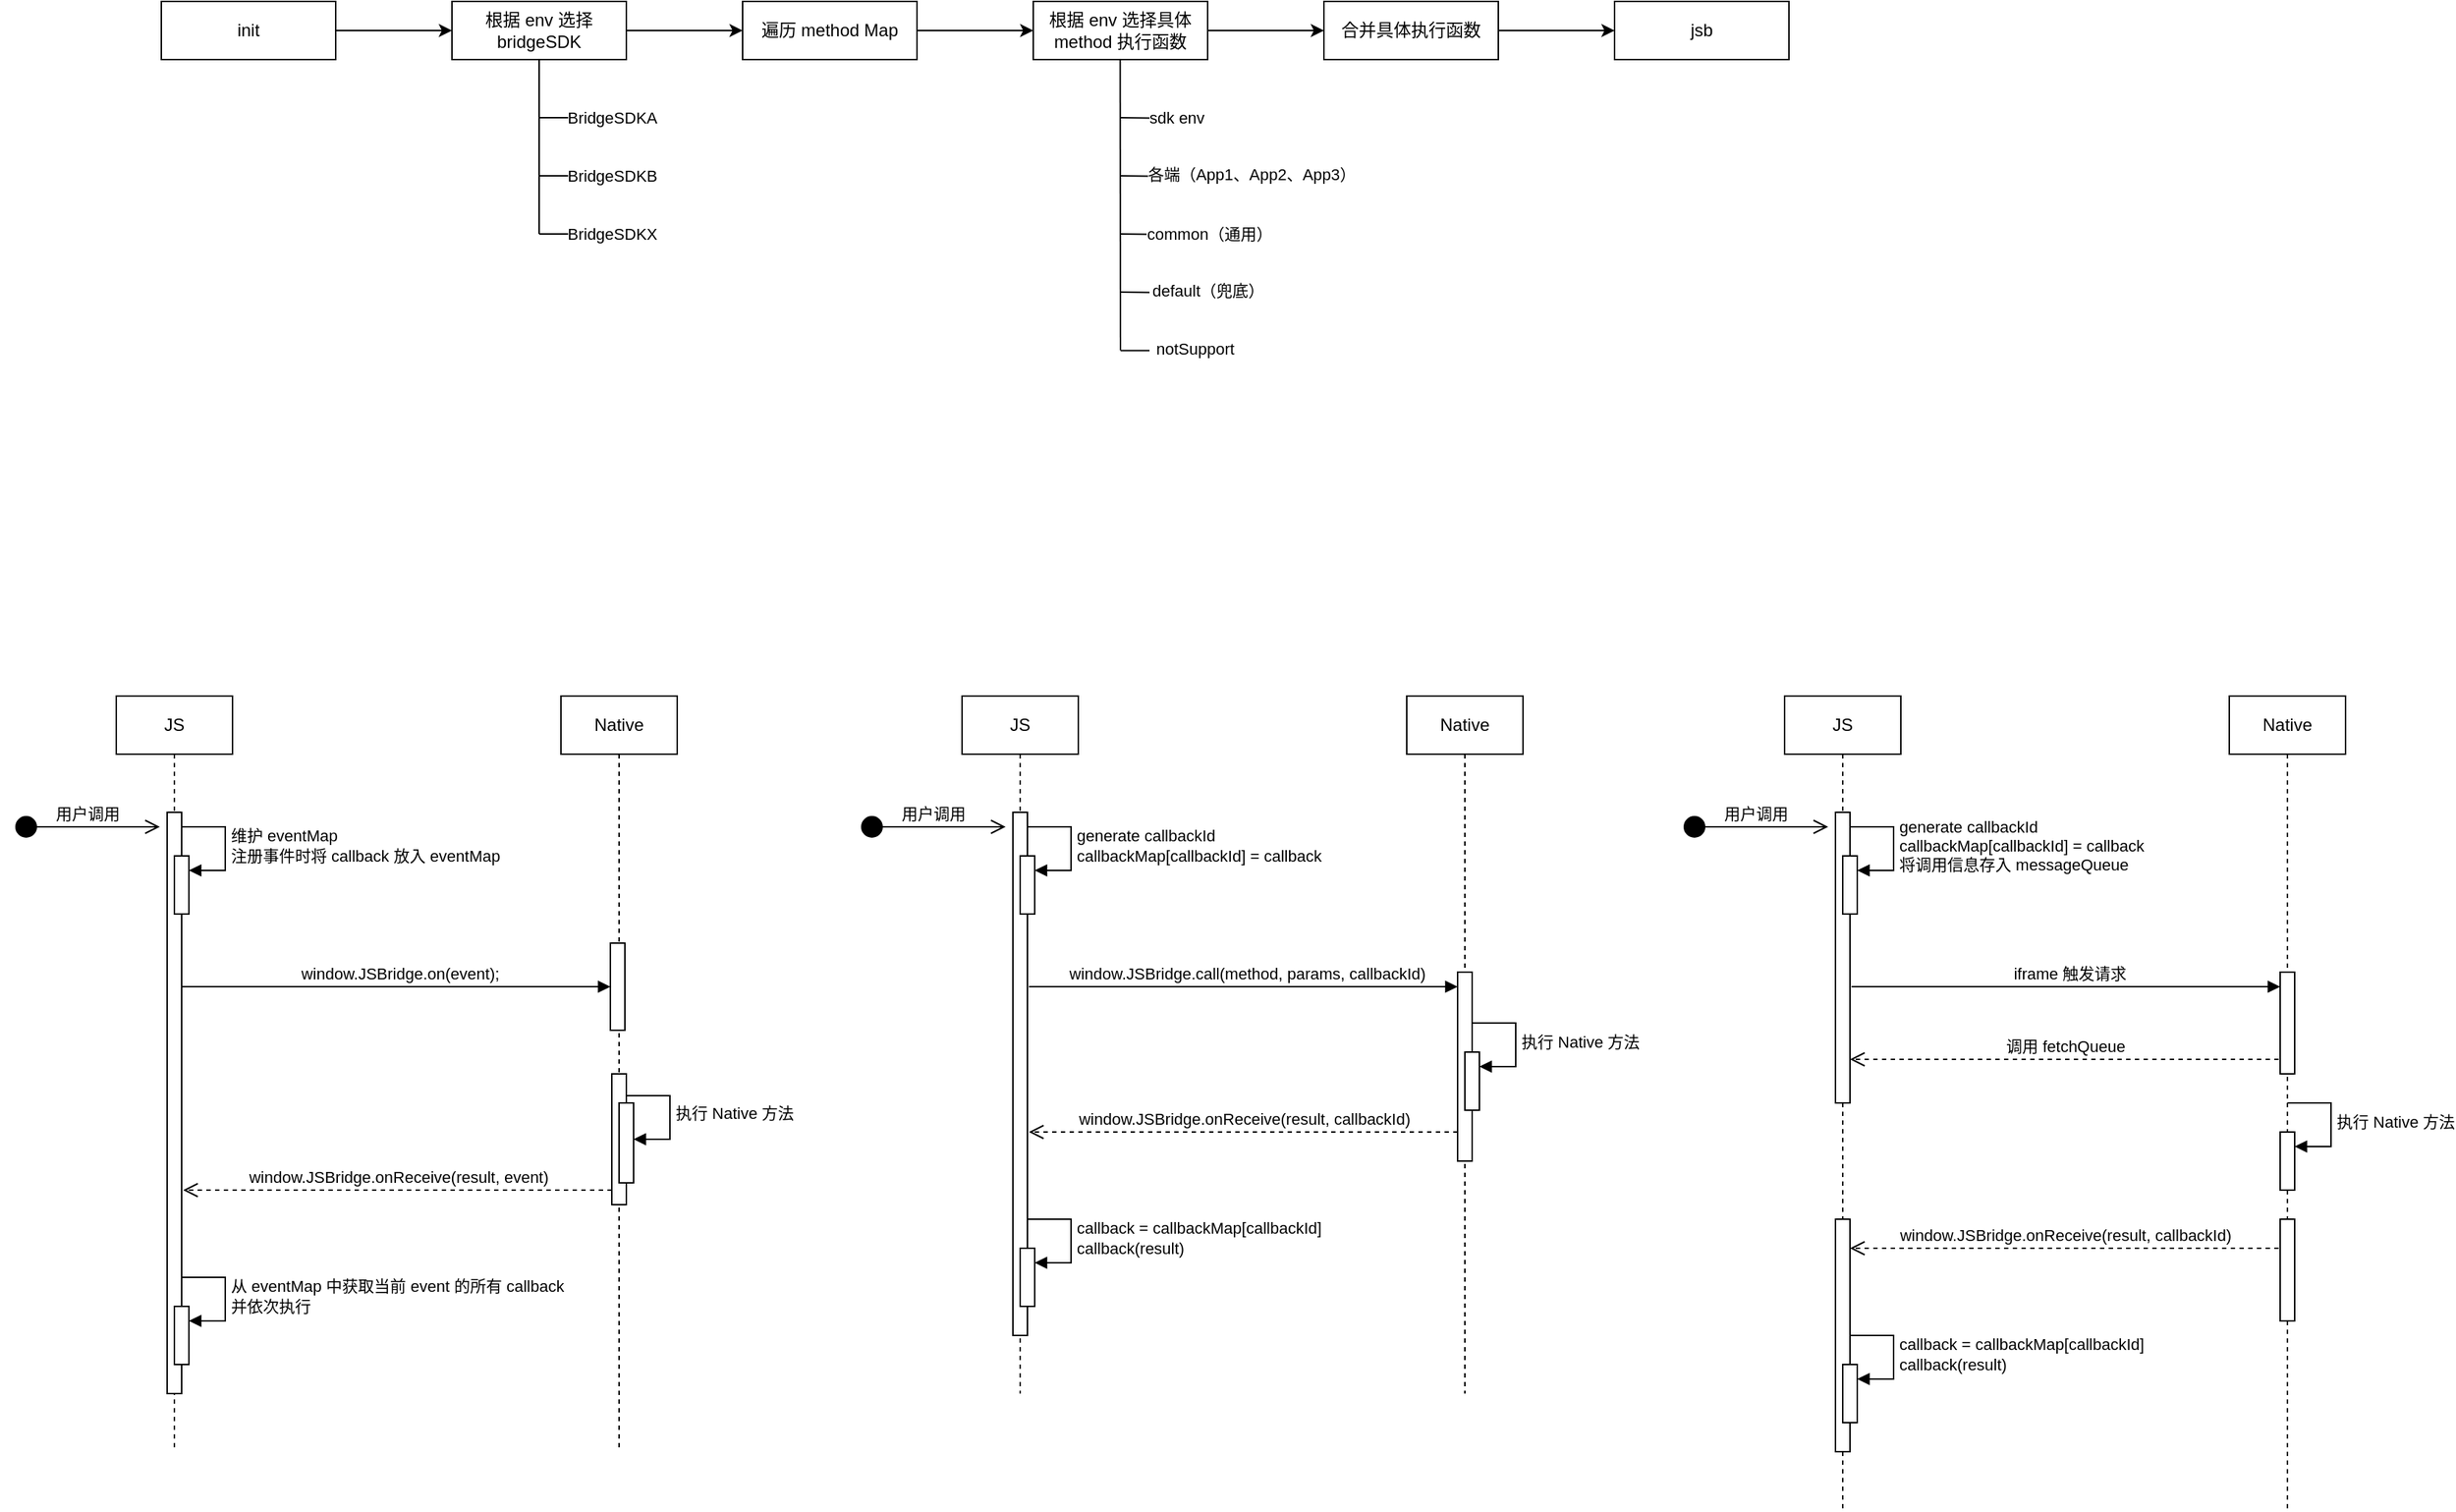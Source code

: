 <mxfile version="21.5.1" type="github">
  <diagram name="第 1 页" id="QlqkZr_Dz_qlq-YX1CnW">
    <mxGraphModel dx="1080" dy="643" grid="0" gridSize="10" guides="1" tooltips="1" connect="1" arrows="1" fold="1" page="1" pageScale="1" pageWidth="2339" pageHeight="3300" math="0" shadow="0">
      <root>
        <mxCell id="0" />
        <mxCell id="1" parent="0" />
        <mxCell id="gINnrKCMtKWkM-afQS_u-7" value="" style="edgeStyle=orthogonalEdgeStyle;rounded=0;orthogonalLoop=1;jettySize=auto;html=1;" parent="1" source="gINnrKCMtKWkM-afQS_u-1" target="gINnrKCMtKWkM-afQS_u-2" edge="1">
          <mxGeometry relative="1" as="geometry" />
        </mxCell>
        <mxCell id="gINnrKCMtKWkM-afQS_u-1" value="init" style="rounded=0;whiteSpace=wrap;html=1;" parent="1" vertex="1">
          <mxGeometry x="320" y="280" width="120" height="40" as="geometry" />
        </mxCell>
        <mxCell id="gINnrKCMtKWkM-afQS_u-8" value="" style="edgeStyle=orthogonalEdgeStyle;rounded=0;orthogonalLoop=1;jettySize=auto;html=1;" parent="1" source="gINnrKCMtKWkM-afQS_u-2" target="gINnrKCMtKWkM-afQS_u-3" edge="1">
          <mxGeometry relative="1" as="geometry" />
        </mxCell>
        <mxCell id="gINnrKCMtKWkM-afQS_u-2" value="根据 env 选择 bridgeSDK" style="rounded=0;whiteSpace=wrap;html=1;" parent="1" vertex="1">
          <mxGeometry x="520" y="280" width="120" height="40" as="geometry" />
        </mxCell>
        <mxCell id="gINnrKCMtKWkM-afQS_u-9" value="" style="edgeStyle=orthogonalEdgeStyle;rounded=0;orthogonalLoop=1;jettySize=auto;html=1;" parent="1" source="gINnrKCMtKWkM-afQS_u-3" target="gINnrKCMtKWkM-afQS_u-4" edge="1">
          <mxGeometry relative="1" as="geometry" />
        </mxCell>
        <mxCell id="gINnrKCMtKWkM-afQS_u-3" value="遍历 method Map" style="rounded=0;whiteSpace=wrap;html=1;" parent="1" vertex="1">
          <mxGeometry x="720" y="280" width="120" height="40" as="geometry" />
        </mxCell>
        <mxCell id="gINnrKCMtKWkM-afQS_u-10" value="" style="edgeStyle=orthogonalEdgeStyle;rounded=0;orthogonalLoop=1;jettySize=auto;html=1;" parent="1" source="gINnrKCMtKWkM-afQS_u-4" target="gINnrKCMtKWkM-afQS_u-5" edge="1">
          <mxGeometry relative="1" as="geometry" />
        </mxCell>
        <mxCell id="gINnrKCMtKWkM-afQS_u-4" value="根据 env 选择具体 method 执行函数" style="rounded=0;whiteSpace=wrap;html=1;" parent="1" vertex="1">
          <mxGeometry x="920" y="280" width="120" height="40" as="geometry" />
        </mxCell>
        <mxCell id="gINnrKCMtKWkM-afQS_u-11" value="" style="edgeStyle=orthogonalEdgeStyle;rounded=0;orthogonalLoop=1;jettySize=auto;html=1;" parent="1" source="gINnrKCMtKWkM-afQS_u-5" target="gINnrKCMtKWkM-afQS_u-6" edge="1">
          <mxGeometry relative="1" as="geometry" />
        </mxCell>
        <mxCell id="gINnrKCMtKWkM-afQS_u-5" value="合并具体执行函数" style="rounded=0;whiteSpace=wrap;html=1;" parent="1" vertex="1">
          <mxGeometry x="1120" y="280" width="120" height="40" as="geometry" />
        </mxCell>
        <mxCell id="gINnrKCMtKWkM-afQS_u-6" value="jsb" style="rounded=0;whiteSpace=wrap;html=1;" parent="1" vertex="1">
          <mxGeometry x="1320" y="280" width="120" height="40" as="geometry" />
        </mxCell>
        <mxCell id="gINnrKCMtKWkM-afQS_u-13" value="" style="endArrow=none;html=1;rounded=0;entryX=0.5;entryY=1;entryDx=0;entryDy=0;" parent="1" target="gINnrKCMtKWkM-afQS_u-2" edge="1">
          <mxGeometry width="50" height="50" relative="1" as="geometry">
            <mxPoint x="580" y="440" as="sourcePoint" />
            <mxPoint x="690" y="360" as="targetPoint" />
          </mxGeometry>
        </mxCell>
        <mxCell id="gINnrKCMtKWkM-afQS_u-14" value="" style="endArrow=none;html=1;rounded=0;" parent="1" edge="1">
          <mxGeometry width="50" height="50" relative="1" as="geometry">
            <mxPoint x="580" y="400" as="sourcePoint" />
            <mxPoint x="600" y="400" as="targetPoint" />
          </mxGeometry>
        </mxCell>
        <mxCell id="gINnrKCMtKWkM-afQS_u-43" value="BridgeSDKB" style="edgeLabel;html=1;align=center;verticalAlign=middle;resizable=0;points=[];" parent="gINnrKCMtKWkM-afQS_u-14" vertex="1" connectable="0">
          <mxGeometry x="0.689" relative="1" as="geometry">
            <mxPoint x="33" as="offset" />
          </mxGeometry>
        </mxCell>
        <mxCell id="gINnrKCMtKWkM-afQS_u-15" value="" style="endArrow=none;html=1;rounded=0;" parent="1" edge="1">
          <mxGeometry width="50" height="50" relative="1" as="geometry">
            <mxPoint x="580" y="360" as="sourcePoint" />
            <mxPoint x="600" y="360" as="targetPoint" />
          </mxGeometry>
        </mxCell>
        <mxCell id="gINnrKCMtKWkM-afQS_u-42" value="BridgeSDKA" style="edgeLabel;html=1;align=center;verticalAlign=middle;resizable=0;points=[];" parent="gINnrKCMtKWkM-afQS_u-15" vertex="1" connectable="0">
          <mxGeometry x="-0.04" relative="1" as="geometry">
            <mxPoint x="40" as="offset" />
          </mxGeometry>
        </mxCell>
        <mxCell id="gINnrKCMtKWkM-afQS_u-20" value="" style="endArrow=none;html=1;rounded=0;" parent="1" edge="1">
          <mxGeometry width="50" height="50" relative="1" as="geometry">
            <mxPoint x="580" y="440" as="sourcePoint" />
            <mxPoint x="600" y="440" as="targetPoint" />
          </mxGeometry>
        </mxCell>
        <mxCell id="gINnrKCMtKWkM-afQS_u-44" value="BridgeSDKX" style="edgeLabel;html=1;align=center;verticalAlign=middle;resizable=0;points=[];" parent="gINnrKCMtKWkM-afQS_u-20" vertex="1" connectable="0">
          <mxGeometry x="0.669" y="1" relative="1" as="geometry">
            <mxPoint x="33" y="1" as="offset" />
          </mxGeometry>
        </mxCell>
        <mxCell id="gINnrKCMtKWkM-afQS_u-28" value="" style="endArrow=none;html=1;rounded=0;entryX=0.5;entryY=1;entryDx=0;entryDy=0;" parent="1" edge="1">
          <mxGeometry width="50" height="50" relative="1" as="geometry">
            <mxPoint x="980" y="520" as="sourcePoint" />
            <mxPoint x="979.8" y="320" as="targetPoint" />
          </mxGeometry>
        </mxCell>
        <mxCell id="gINnrKCMtKWkM-afQS_u-29" value="" style="endArrow=none;html=1;rounded=0;" parent="1" edge="1">
          <mxGeometry width="50" height="50" relative="1" as="geometry">
            <mxPoint x="980" y="400" as="sourcePoint" />
            <mxPoint x="1000" y="400.2" as="targetPoint" />
          </mxGeometry>
        </mxCell>
        <mxCell id="gINnrKCMtKWkM-afQS_u-48" value="各端（App1、App2、App3）" style="edgeLabel;html=1;align=center;verticalAlign=middle;resizable=0;points=[];" parent="gINnrKCMtKWkM-afQS_u-29" vertex="1" connectable="0">
          <mxGeometry x="0.208" y="1" relative="1" as="geometry">
            <mxPoint x="78" as="offset" />
          </mxGeometry>
        </mxCell>
        <mxCell id="gINnrKCMtKWkM-afQS_u-30" value="" style="endArrow=none;html=1;rounded=0;" parent="1" edge="1">
          <mxGeometry width="50" height="50" relative="1" as="geometry">
            <mxPoint x="980" y="360" as="sourcePoint" />
            <mxPoint x="1000" y="360.2" as="targetPoint" />
          </mxGeometry>
        </mxCell>
        <mxCell id="gINnrKCMtKWkM-afQS_u-45" value="sdk env&amp;nbsp;" style="edgeLabel;html=1;align=center;verticalAlign=middle;resizable=0;points=[];" parent="gINnrKCMtKWkM-afQS_u-30" vertex="1" connectable="0">
          <mxGeometry x="0.009" relative="1" as="geometry">
            <mxPoint x="30" as="offset" />
          </mxGeometry>
        </mxCell>
        <mxCell id="gINnrKCMtKWkM-afQS_u-34" value="" style="endArrow=none;html=1;rounded=0;" parent="1" edge="1">
          <mxGeometry width="50" height="50" relative="1" as="geometry">
            <mxPoint x="980" y="440" as="sourcePoint" />
            <mxPoint x="1000" y="440.2" as="targetPoint" />
          </mxGeometry>
        </mxCell>
        <mxCell id="gINnrKCMtKWkM-afQS_u-49" value="common（通用）" style="edgeLabel;html=1;align=center;verticalAlign=middle;resizable=0;points=[];" parent="gINnrKCMtKWkM-afQS_u-34" vertex="1" connectable="0">
          <mxGeometry x="0.243" y="-1" relative="1" as="geometry">
            <mxPoint x="48" y="-1" as="offset" />
          </mxGeometry>
        </mxCell>
        <mxCell id="gINnrKCMtKWkM-afQS_u-36" value="" style="endArrow=none;html=1;rounded=0;" parent="1" edge="1">
          <mxGeometry width="50" height="50" relative="1" as="geometry">
            <mxPoint x="980" y="480.0" as="sourcePoint" />
            <mxPoint x="1000" y="480.2" as="targetPoint" />
          </mxGeometry>
        </mxCell>
        <mxCell id="gINnrKCMtKWkM-afQS_u-50" value="default（兜底）" style="edgeLabel;html=1;align=center;verticalAlign=middle;resizable=0;points=[];" parent="gINnrKCMtKWkM-afQS_u-36" vertex="1" connectable="0">
          <mxGeometry x="0.1" y="1" relative="1" as="geometry">
            <mxPoint x="49" as="offset" />
          </mxGeometry>
        </mxCell>
        <mxCell id="gINnrKCMtKWkM-afQS_u-40" value="" style="endArrow=none;html=1;rounded=0;" parent="1" edge="1">
          <mxGeometry width="50" height="50" relative="1" as="geometry">
            <mxPoint x="980" y="520.2" as="sourcePoint" />
            <mxPoint x="1000" y="520.2" as="targetPoint" />
          </mxGeometry>
        </mxCell>
        <mxCell id="gINnrKCMtKWkM-afQS_u-51" value="notSupport" style="edgeLabel;html=1;align=center;verticalAlign=middle;resizable=0;points=[];" parent="gINnrKCMtKWkM-afQS_u-40" vertex="1" connectable="0">
          <mxGeometry x="0.239" y="1" relative="1" as="geometry">
            <mxPoint x="38" as="offset" />
          </mxGeometry>
        </mxCell>
        <mxCell id="IUW8P1MZcCfPq_Lffvb7-4" value="JS" style="shape=umlLifeline;perimeter=lifelinePerimeter;whiteSpace=wrap;html=1;container=1;dropTarget=0;collapsible=0;recursiveResize=0;outlineConnect=0;portConstraint=eastwest;newEdgeStyle={&quot;edgeStyle&quot;:&quot;elbowEdgeStyle&quot;,&quot;elbow&quot;:&quot;vertical&quot;,&quot;curved&quot;:0,&quot;rounded&quot;:0};" parent="1" vertex="1">
          <mxGeometry x="871" y="758" width="80" height="480" as="geometry" />
        </mxCell>
        <mxCell id="IUW8P1MZcCfPq_Lffvb7-8" value="" style="html=1;points=[];perimeter=orthogonalPerimeter;outlineConnect=0;targetShapes=umlLifeline;portConstraint=eastwest;newEdgeStyle={&quot;edgeStyle&quot;:&quot;elbowEdgeStyle&quot;,&quot;elbow&quot;:&quot;vertical&quot;,&quot;curved&quot;:0,&quot;rounded&quot;:0};" parent="IUW8P1MZcCfPq_Lffvb7-4" vertex="1">
          <mxGeometry x="35" y="80" width="10" height="360" as="geometry" />
        </mxCell>
        <mxCell id="IUW8P1MZcCfPq_Lffvb7-15" value="" style="html=1;points=[];perimeter=orthogonalPerimeter;outlineConnect=0;targetShapes=umlLifeline;portConstraint=eastwest;newEdgeStyle={&quot;edgeStyle&quot;:&quot;elbowEdgeStyle&quot;,&quot;elbow&quot;:&quot;vertical&quot;,&quot;curved&quot;:0,&quot;rounded&quot;:0};" parent="IUW8P1MZcCfPq_Lffvb7-4" vertex="1">
          <mxGeometry x="40" y="110" width="10" height="40" as="geometry" />
        </mxCell>
        <mxCell id="IUW8P1MZcCfPq_Lffvb7-16" value="generate callbackId&lt;br&gt;callbackMap[callbackId] = callback" style="html=1;align=left;spacingLeft=2;endArrow=block;rounded=0;edgeStyle=orthogonalEdgeStyle;curved=0;rounded=0;" parent="IUW8P1MZcCfPq_Lffvb7-4" target="IUW8P1MZcCfPq_Lffvb7-15" edge="1">
          <mxGeometry x="-0.003" relative="1" as="geometry">
            <mxPoint x="45" y="90" as="sourcePoint" />
            <Array as="points">
              <mxPoint x="75" y="120" />
            </Array>
            <mxPoint as="offset" />
          </mxGeometry>
        </mxCell>
        <mxCell id="IUW8P1MZcCfPq_Lffvb7-22" value="" style="html=1;points=[];perimeter=orthogonalPerimeter;outlineConnect=0;targetShapes=umlLifeline;portConstraint=eastwest;newEdgeStyle={&quot;edgeStyle&quot;:&quot;elbowEdgeStyle&quot;,&quot;elbow&quot;:&quot;vertical&quot;,&quot;curved&quot;:0,&quot;rounded&quot;:0};" parent="IUW8P1MZcCfPq_Lffvb7-4" vertex="1">
          <mxGeometry x="40" y="380" width="10" height="40" as="geometry" />
        </mxCell>
        <mxCell id="IUW8P1MZcCfPq_Lffvb7-23" value="callback = callbackMap[callbackId]&lt;br&gt;callback(result)" style="html=1;align=left;spacingLeft=2;endArrow=block;rounded=0;edgeStyle=orthogonalEdgeStyle;curved=0;rounded=0;" parent="IUW8P1MZcCfPq_Lffvb7-4" target="IUW8P1MZcCfPq_Lffvb7-22" edge="1">
          <mxGeometry relative="1" as="geometry">
            <mxPoint x="45" y="360" as="sourcePoint" />
            <Array as="points">
              <mxPoint x="75" y="360" />
              <mxPoint x="75" y="390" />
            </Array>
          </mxGeometry>
        </mxCell>
        <mxCell id="IUW8P1MZcCfPq_Lffvb7-5" value="Native" style="shape=umlLifeline;perimeter=lifelinePerimeter;whiteSpace=wrap;html=1;container=1;dropTarget=0;collapsible=0;recursiveResize=0;outlineConnect=0;portConstraint=eastwest;newEdgeStyle={&quot;edgeStyle&quot;:&quot;elbowEdgeStyle&quot;,&quot;elbow&quot;:&quot;vertical&quot;,&quot;curved&quot;:0,&quot;rounded&quot;:0};" parent="1" vertex="1">
          <mxGeometry x="1177" y="758" width="80" height="480" as="geometry" />
        </mxCell>
        <mxCell id="IUW8P1MZcCfPq_Lffvb7-17" value="" style="html=1;points=[];perimeter=orthogonalPerimeter;outlineConnect=0;targetShapes=umlLifeline;portConstraint=eastwest;newEdgeStyle={&quot;edgeStyle&quot;:&quot;elbowEdgeStyle&quot;,&quot;elbow&quot;:&quot;vertical&quot;,&quot;curved&quot;:0,&quot;rounded&quot;:0};" parent="IUW8P1MZcCfPq_Lffvb7-5" vertex="1">
          <mxGeometry x="35" y="190" width="10" height="130" as="geometry" />
        </mxCell>
        <mxCell id="IUW8P1MZcCfPq_Lffvb7-37" value="" style="html=1;points=[];perimeter=orthogonalPerimeter;outlineConnect=0;targetShapes=umlLifeline;portConstraint=eastwest;newEdgeStyle={&quot;edgeStyle&quot;:&quot;elbowEdgeStyle&quot;,&quot;elbow&quot;:&quot;vertical&quot;,&quot;curved&quot;:0,&quot;rounded&quot;:0};" parent="IUW8P1MZcCfPq_Lffvb7-5" vertex="1">
          <mxGeometry x="40" y="245" width="10" height="40" as="geometry" />
        </mxCell>
        <mxCell id="IUW8P1MZcCfPq_Lffvb7-38" value="执行 Native 方法" style="html=1;align=left;spacingLeft=2;endArrow=block;rounded=0;edgeStyle=orthogonalEdgeStyle;curved=0;rounded=0;" parent="IUW8P1MZcCfPq_Lffvb7-5" target="IUW8P1MZcCfPq_Lffvb7-37" edge="1">
          <mxGeometry relative="1" as="geometry">
            <mxPoint x="45" y="225" as="sourcePoint" />
            <Array as="points">
              <mxPoint x="75" y="255" />
            </Array>
          </mxGeometry>
        </mxCell>
        <mxCell id="IUW8P1MZcCfPq_Lffvb7-10" value="用户调用" style="html=1;verticalAlign=bottom;startArrow=circle;startFill=1;endArrow=open;startSize=6;endSize=8;edgeStyle=elbowEdgeStyle;elbow=vertical;curved=0;rounded=0;" parent="1" edge="1">
          <mxGeometry width="80" relative="1" as="geometry">
            <mxPoint x="801" y="848" as="sourcePoint" />
            <mxPoint x="901" y="848.2" as="targetPoint" />
            <Array as="points">
              <mxPoint x="781" y="848" />
            </Array>
          </mxGeometry>
        </mxCell>
        <mxCell id="IUW8P1MZcCfPq_Lffvb7-19" value="&lt;div data-docx-has-block-data=&quot;false&quot; data-page-id=&quot;O3Zrd4JiQovSLaxuxKEcCTOUnIb&quot;&gt;&lt;div class=&quot;old-record-id-Atigdmb5oogznvxZklyccYrrn9i&quot; style=&quot;&quot;&gt;window.JSBridge.onReceive(result, callbackId)&lt;/div&gt;&lt;/div&gt;" style="html=1;verticalAlign=bottom;endArrow=open;dashed=1;endSize=8;edgeStyle=elbowEdgeStyle;elbow=vertical;curved=0;rounded=0;" parent="1" edge="1">
          <mxGeometry relative="1" as="geometry">
            <mxPoint x="917" y="1058" as="targetPoint" />
            <mxPoint x="1212" y="1058.0" as="sourcePoint" />
            <Array as="points">
              <mxPoint x="1117" y="1058" />
            </Array>
          </mxGeometry>
        </mxCell>
        <mxCell id="IUW8P1MZcCfPq_Lffvb7-18" value="&lt;div data-docx-has-block-data=&quot;false&quot; data-page-id=&quot;O3Zrd4JiQovSLaxuxKEcCTOUnIb&quot;&gt;&lt;div class=&quot;old-record-id-Atigdmb5oogznvxZklyccYrrn9i&quot; style=&quot;&quot;&gt;window.JSBridge.call(method, params, callbackId)&lt;/div&gt;&lt;/div&gt;" style="html=1;verticalAlign=bottom;endArrow=block;edgeStyle=elbowEdgeStyle;elbow=vertical;curved=0;rounded=0;" parent="1" edge="1">
          <mxGeometry x="0.437" relative="1" as="geometry">
            <mxPoint x="1137" y="958" as="sourcePoint" />
            <mxPoint x="1212" y="958" as="targetPoint" />
            <Array as="points">
              <mxPoint x="917" y="958" />
            </Array>
            <mxPoint as="offset" />
          </mxGeometry>
        </mxCell>
        <mxCell id="IUW8P1MZcCfPq_Lffvb7-26" value="JS" style="shape=umlLifeline;perimeter=lifelinePerimeter;whiteSpace=wrap;html=1;container=1;dropTarget=0;collapsible=0;recursiveResize=0;outlineConnect=0;portConstraint=eastwest;newEdgeStyle={&quot;edgeStyle&quot;:&quot;elbowEdgeStyle&quot;,&quot;elbow&quot;:&quot;vertical&quot;,&quot;curved&quot;:0,&quot;rounded&quot;:0};" parent="1" vertex="1">
          <mxGeometry x="1437" y="758" width="80" height="560" as="geometry" />
        </mxCell>
        <mxCell id="IUW8P1MZcCfPq_Lffvb7-27" value="" style="html=1;points=[];perimeter=orthogonalPerimeter;outlineConnect=0;targetShapes=umlLifeline;portConstraint=eastwest;newEdgeStyle={&quot;edgeStyle&quot;:&quot;elbowEdgeStyle&quot;,&quot;elbow&quot;:&quot;vertical&quot;,&quot;curved&quot;:0,&quot;rounded&quot;:0};" parent="IUW8P1MZcCfPq_Lffvb7-26" vertex="1">
          <mxGeometry x="35" y="80" width="10" height="200" as="geometry" />
        </mxCell>
        <mxCell id="IUW8P1MZcCfPq_Lffvb7-28" value="" style="html=1;points=[];perimeter=orthogonalPerimeter;outlineConnect=0;targetShapes=umlLifeline;portConstraint=eastwest;newEdgeStyle={&quot;edgeStyle&quot;:&quot;elbowEdgeStyle&quot;,&quot;elbow&quot;:&quot;vertical&quot;,&quot;curved&quot;:0,&quot;rounded&quot;:0};" parent="IUW8P1MZcCfPq_Lffvb7-26" vertex="1">
          <mxGeometry x="40" y="110" width="10" height="40" as="geometry" />
        </mxCell>
        <mxCell id="IUW8P1MZcCfPq_Lffvb7-29" value="generate callbackId&lt;br&gt;callbackMap[callbackId] = callback&lt;br&gt;将调用信息存入 messageQueue" style="html=1;align=left;spacingLeft=2;endArrow=block;rounded=0;edgeStyle=orthogonalEdgeStyle;curved=0;rounded=0;" parent="IUW8P1MZcCfPq_Lffvb7-26" target="IUW8P1MZcCfPq_Lffvb7-28" edge="1">
          <mxGeometry x="-0.003" relative="1" as="geometry">
            <mxPoint x="45" y="90" as="sourcePoint" />
            <Array as="points">
              <mxPoint x="75" y="120" />
            </Array>
            <mxPoint as="offset" />
          </mxGeometry>
        </mxCell>
        <mxCell id="IUW8P1MZcCfPq_Lffvb7-42" value="" style="html=1;points=[];perimeter=orthogonalPerimeter;outlineConnect=0;targetShapes=umlLifeline;portConstraint=eastwest;newEdgeStyle={&quot;edgeStyle&quot;:&quot;elbowEdgeStyle&quot;,&quot;elbow&quot;:&quot;vertical&quot;,&quot;curved&quot;:0,&quot;rounded&quot;:0};" parent="IUW8P1MZcCfPq_Lffvb7-26" vertex="1">
          <mxGeometry x="35" y="360" width="10" height="160" as="geometry" />
        </mxCell>
        <mxCell id="IUW8P1MZcCfPq_Lffvb7-30" value="" style="html=1;points=[];perimeter=orthogonalPerimeter;outlineConnect=0;targetShapes=umlLifeline;portConstraint=eastwest;newEdgeStyle={&quot;edgeStyle&quot;:&quot;elbowEdgeStyle&quot;,&quot;elbow&quot;:&quot;vertical&quot;,&quot;curved&quot;:0,&quot;rounded&quot;:0};" parent="IUW8P1MZcCfPq_Lffvb7-26" vertex="1">
          <mxGeometry x="40" y="460" width="10" height="40" as="geometry" />
        </mxCell>
        <mxCell id="IUW8P1MZcCfPq_Lffvb7-31" value="callback = callbackMap[callbackId]&lt;br&gt;callback(result)" style="html=1;align=left;spacingLeft=2;endArrow=block;rounded=0;edgeStyle=orthogonalEdgeStyle;curved=0;rounded=0;" parent="IUW8P1MZcCfPq_Lffvb7-26" target="IUW8P1MZcCfPq_Lffvb7-30" edge="1">
          <mxGeometry relative="1" as="geometry">
            <mxPoint x="45" y="440" as="sourcePoint" />
            <Array as="points">
              <mxPoint x="75" y="470" />
            </Array>
          </mxGeometry>
        </mxCell>
        <mxCell id="IUW8P1MZcCfPq_Lffvb7-32" value="Native" style="shape=umlLifeline;perimeter=lifelinePerimeter;whiteSpace=wrap;html=1;container=1;dropTarget=0;collapsible=0;recursiveResize=0;outlineConnect=0;portConstraint=eastwest;newEdgeStyle={&quot;edgeStyle&quot;:&quot;elbowEdgeStyle&quot;,&quot;elbow&quot;:&quot;vertical&quot;,&quot;curved&quot;:0,&quot;rounded&quot;:0};" parent="1" vertex="1">
          <mxGeometry x="1743" y="758" width="80" height="560" as="geometry" />
        </mxCell>
        <mxCell id="IUW8P1MZcCfPq_Lffvb7-33" value="" style="html=1;points=[];perimeter=orthogonalPerimeter;outlineConnect=0;targetShapes=umlLifeline;portConstraint=eastwest;newEdgeStyle={&quot;edgeStyle&quot;:&quot;elbowEdgeStyle&quot;,&quot;elbow&quot;:&quot;vertical&quot;,&quot;curved&quot;:0,&quot;rounded&quot;:0};" parent="IUW8P1MZcCfPq_Lffvb7-32" vertex="1">
          <mxGeometry x="35" y="190" width="10" height="70" as="geometry" />
        </mxCell>
        <mxCell id="IUW8P1MZcCfPq_Lffvb7-39" value="" style="html=1;points=[];perimeter=orthogonalPerimeter;outlineConnect=0;targetShapes=umlLifeline;portConstraint=eastwest;newEdgeStyle={&quot;edgeStyle&quot;:&quot;elbowEdgeStyle&quot;,&quot;elbow&quot;:&quot;vertical&quot;,&quot;curved&quot;:0,&quot;rounded&quot;:0};" parent="IUW8P1MZcCfPq_Lffvb7-32" vertex="1">
          <mxGeometry x="35" y="300" width="10" height="40" as="geometry" />
        </mxCell>
        <mxCell id="IUW8P1MZcCfPq_Lffvb7-40" value="执行 Native 方法" style="html=1;align=left;spacingLeft=2;endArrow=block;rounded=0;edgeStyle=orthogonalEdgeStyle;curved=0;rounded=0;" parent="IUW8P1MZcCfPq_Lffvb7-32" target="IUW8P1MZcCfPq_Lffvb7-39" edge="1">
          <mxGeometry relative="1" as="geometry">
            <mxPoint x="40" y="280" as="sourcePoint" />
            <Array as="points">
              <mxPoint x="70" y="310" />
            </Array>
          </mxGeometry>
        </mxCell>
        <mxCell id="IUW8P1MZcCfPq_Lffvb7-41" value="" style="html=1;points=[];perimeter=orthogonalPerimeter;outlineConnect=0;targetShapes=umlLifeline;portConstraint=eastwest;newEdgeStyle={&quot;edgeStyle&quot;:&quot;elbowEdgeStyle&quot;,&quot;elbow&quot;:&quot;vertical&quot;,&quot;curved&quot;:0,&quot;rounded&quot;:0};" parent="IUW8P1MZcCfPq_Lffvb7-32" vertex="1">
          <mxGeometry x="35" y="360" width="10" height="70" as="geometry" />
        </mxCell>
        <mxCell id="IUW8P1MZcCfPq_Lffvb7-34" value="用户调用" style="html=1;verticalAlign=bottom;startArrow=circle;startFill=1;endArrow=open;startSize=6;endSize=8;edgeStyle=elbowEdgeStyle;elbow=vertical;curved=0;rounded=0;" parent="1" edge="1">
          <mxGeometry width="80" relative="1" as="geometry">
            <mxPoint x="1367" y="848" as="sourcePoint" />
            <mxPoint x="1467" y="848.2" as="targetPoint" />
            <Array as="points">
              <mxPoint x="1347" y="848" />
            </Array>
          </mxGeometry>
        </mxCell>
        <mxCell id="IUW8P1MZcCfPq_Lffvb7-35" value="&lt;div data-docx-has-block-data=&quot;false&quot; data-page-id=&quot;O3Zrd4JiQovSLaxuxKEcCTOUnIb&quot;&gt;&lt;div class=&quot;old-record-id-Atigdmb5oogznvxZklyccYrrn9i&quot; style=&quot;&quot;&gt;调用&amp;nbsp;fetchQueue&lt;/div&gt;&lt;span class=&quot;lark-record-clipboard&quot; data-lark-record-format=&quot;docx/text&quot; data-lark-record-data=&quot;{&amp;quot;rootId&amp;quot;:&amp;quot;O3Zrd4JiQovSLaxuxKEcCTOUnIb&amp;quot;,&amp;quot;text&amp;quot;:{&amp;quot;initialAttributedTexts&amp;quot;:{&amp;quot;text&amp;quot;:{&amp;quot;0&amp;quot;:&amp;quot;fetchQueue&amp;quot;},&amp;quot;attribs&amp;quot;:{&amp;quot;0&amp;quot;:&amp;quot;*0+a&amp;quot;}},&amp;quot;apool&amp;quot;:{&amp;quot;numToAttrib&amp;quot;:{&amp;quot;0&amp;quot;:[&amp;quot;author&amp;quot;,&amp;quot;6708523862423781646&amp;quot;]},&amp;quot;nextNum&amp;quot;:1}},&amp;quot;type&amp;quot;:&amp;quot;text&amp;quot;,&amp;quot;referenceRecordMap&amp;quot;:{},&amp;quot;extra&amp;quot;:{&amp;quot;mention_page_title&amp;quot;:{},&amp;quot;external_mention_url&amp;quot;:{}},&amp;quot;isKeepQuoteContainer&amp;quot;:false,&amp;quot;isFromCode&amp;quot;:true,&amp;quot;selection&amp;quot;:[{&amp;quot;id&amp;quot;:65,&amp;quot;type&amp;quot;:&amp;quot;text&amp;quot;,&amp;quot;selection&amp;quot;:{&amp;quot;start&amp;quot;:390,&amp;quot;end&amp;quot;:400},&amp;quot;recordId&amp;quot;:&amp;quot;IgW2deUTWof7LrxbqKKcaYUInVc&amp;quot;}],&amp;quot;payloadMap&amp;quot;:{},&amp;quot;isCut&amp;quot;:false}&quot;&gt;&lt;/span&gt;&lt;/div&gt;" style="html=1;verticalAlign=bottom;endArrow=open;dashed=1;endSize=8;edgeStyle=elbowEdgeStyle;elbow=vertical;curved=0;rounded=0;" parent="1" edge="1">
          <mxGeometry relative="1" as="geometry">
            <mxPoint x="1482" y="1008" as="targetPoint" />
            <mxPoint x="1777" y="1008.0" as="sourcePoint" />
            <Array as="points">
              <mxPoint x="1682" y="1008" />
            </Array>
          </mxGeometry>
        </mxCell>
        <mxCell id="IUW8P1MZcCfPq_Lffvb7-36" value="&lt;div data-docx-has-block-data=&quot;false&quot; data-page-id=&quot;O3Zrd4JiQovSLaxuxKEcCTOUnIb&quot;&gt;&lt;div class=&quot;old-record-id-Atigdmb5oogznvxZklyccYrrn9i&quot; style=&quot;&quot;&gt;iframe 触发请求&lt;/div&gt;&lt;/div&gt;" style="html=1;verticalAlign=bottom;endArrow=block;edgeStyle=elbowEdgeStyle;elbow=vertical;curved=0;rounded=0;" parent="1" edge="1">
          <mxGeometry x="0.437" relative="1" as="geometry">
            <mxPoint x="1703" y="958" as="sourcePoint" />
            <mxPoint x="1778" y="958" as="targetPoint" />
            <Array as="points">
              <mxPoint x="1483" y="958" />
            </Array>
            <mxPoint as="offset" />
          </mxGeometry>
        </mxCell>
        <mxCell id="IUW8P1MZcCfPq_Lffvb7-44" value="&lt;div data-docx-has-block-data=&quot;false&quot; data-page-id=&quot;O3Zrd4JiQovSLaxuxKEcCTOUnIb&quot;&gt;&lt;div class=&quot;old-record-id-Atigdmb5oogznvxZklyccYrrn9i&quot; style=&quot;&quot;&gt;window.JSBridge.onReceive(result, callbackId)&lt;/div&gt;&lt;/div&gt;" style="html=1;verticalAlign=bottom;endArrow=open;dashed=1;endSize=8;edgeStyle=elbowEdgeStyle;elbow=vertical;curved=0;rounded=0;" parent="1" edge="1">
          <mxGeometry relative="1" as="geometry">
            <mxPoint x="1482" y="1138" as="targetPoint" />
            <mxPoint x="1777" y="1138.0" as="sourcePoint" />
            <Array as="points">
              <mxPoint x="1682" y="1138" />
            </Array>
          </mxGeometry>
        </mxCell>
        <mxCell id="IUW8P1MZcCfPq_Lffvb7-45" value="JS" style="shape=umlLifeline;perimeter=lifelinePerimeter;whiteSpace=wrap;html=1;container=1;dropTarget=0;collapsible=0;recursiveResize=0;outlineConnect=0;portConstraint=eastwest;newEdgeStyle={&quot;edgeStyle&quot;:&quot;elbowEdgeStyle&quot;,&quot;elbow&quot;:&quot;vertical&quot;,&quot;curved&quot;:0,&quot;rounded&quot;:0};" parent="1" vertex="1">
          <mxGeometry x="289" y="758" width="80" height="520" as="geometry" />
        </mxCell>
        <mxCell id="IUW8P1MZcCfPq_Lffvb7-46" value="" style="html=1;points=[];perimeter=orthogonalPerimeter;outlineConnect=0;targetShapes=umlLifeline;portConstraint=eastwest;newEdgeStyle={&quot;edgeStyle&quot;:&quot;elbowEdgeStyle&quot;,&quot;elbow&quot;:&quot;vertical&quot;,&quot;curved&quot;:0,&quot;rounded&quot;:0};" parent="IUW8P1MZcCfPq_Lffvb7-45" vertex="1">
          <mxGeometry x="35" y="80" width="10" height="400" as="geometry" />
        </mxCell>
        <mxCell id="IUW8P1MZcCfPq_Lffvb7-47" value="" style="html=1;points=[];perimeter=orthogonalPerimeter;outlineConnect=0;targetShapes=umlLifeline;portConstraint=eastwest;newEdgeStyle={&quot;edgeStyle&quot;:&quot;elbowEdgeStyle&quot;,&quot;elbow&quot;:&quot;vertical&quot;,&quot;curved&quot;:0,&quot;rounded&quot;:0};" parent="IUW8P1MZcCfPq_Lffvb7-45" vertex="1">
          <mxGeometry x="40" y="110" width="10" height="40" as="geometry" />
        </mxCell>
        <mxCell id="IUW8P1MZcCfPq_Lffvb7-48" value="维护 eventMap&lt;br&gt;注册事件时将 callback 放入 eventMap" style="html=1;align=left;spacingLeft=2;endArrow=block;rounded=0;edgeStyle=orthogonalEdgeStyle;curved=0;rounded=0;" parent="IUW8P1MZcCfPq_Lffvb7-45" target="IUW8P1MZcCfPq_Lffvb7-47" edge="1">
          <mxGeometry x="0.002" relative="1" as="geometry">
            <mxPoint x="45" y="90" as="sourcePoint" />
            <Array as="points">
              <mxPoint x="75" y="120" />
            </Array>
            <mxPoint as="offset" />
          </mxGeometry>
        </mxCell>
        <mxCell id="IUW8P1MZcCfPq_Lffvb7-49" value="" style="html=1;points=[];perimeter=orthogonalPerimeter;outlineConnect=0;targetShapes=umlLifeline;portConstraint=eastwest;newEdgeStyle={&quot;edgeStyle&quot;:&quot;elbowEdgeStyle&quot;,&quot;elbow&quot;:&quot;vertical&quot;,&quot;curved&quot;:0,&quot;rounded&quot;:0};" parent="IUW8P1MZcCfPq_Lffvb7-45" vertex="1">
          <mxGeometry x="40" y="420" width="10" height="40" as="geometry" />
        </mxCell>
        <mxCell id="IUW8P1MZcCfPq_Lffvb7-50" value="&lt;div data-docx-has-block-data=&quot;false&quot; data-page-id=&quot;O3Zrd4JiQovSLaxuxKEcCTOUnIb&quot;&gt;&lt;div class=&quot;old-record-id-DFlNdaCX6oZxnPxWwqsc5tY0n9d&quot; style=&quot;&quot;&gt;从 eventMap 中获取当前 event 的所有 callback&lt;/div&gt;&lt;div class=&quot;old-record-id-DFlNdaCX6oZxnPxWwqsc5tY0n9d&quot; style=&quot;&quot;&gt;并依次执行&lt;/div&gt;&lt;/div&gt;" style="html=1;align=left;spacingLeft=2;endArrow=block;rounded=0;edgeStyle=orthogonalEdgeStyle;curved=0;rounded=0;" parent="IUW8P1MZcCfPq_Lffvb7-45" target="IUW8P1MZcCfPq_Lffvb7-49" edge="1">
          <mxGeometry x="0.002" relative="1" as="geometry">
            <mxPoint x="45" y="400" as="sourcePoint" />
            <Array as="points">
              <mxPoint x="75" y="400" />
              <mxPoint x="75" y="430" />
            </Array>
            <mxPoint as="offset" />
          </mxGeometry>
        </mxCell>
        <mxCell id="IUW8P1MZcCfPq_Lffvb7-51" value="Native" style="shape=umlLifeline;perimeter=lifelinePerimeter;whiteSpace=wrap;html=1;container=1;dropTarget=0;collapsible=0;recursiveResize=0;outlineConnect=0;portConstraint=eastwest;newEdgeStyle={&quot;edgeStyle&quot;:&quot;elbowEdgeStyle&quot;,&quot;elbow&quot;:&quot;vertical&quot;,&quot;curved&quot;:0,&quot;rounded&quot;:0};" parent="1" vertex="1">
          <mxGeometry x="595" y="758" width="80" height="520" as="geometry" />
        </mxCell>
        <mxCell id="IUW8P1MZcCfPq_Lffvb7-52" value="" style="html=1;points=[];perimeter=orthogonalPerimeter;outlineConnect=0;targetShapes=umlLifeline;portConstraint=eastwest;newEdgeStyle={&quot;edgeStyle&quot;:&quot;elbowEdgeStyle&quot;,&quot;elbow&quot;:&quot;vertical&quot;,&quot;curved&quot;:0,&quot;rounded&quot;:0};" parent="IUW8P1MZcCfPq_Lffvb7-51" vertex="1">
          <mxGeometry x="34" y="170" width="10" height="60" as="geometry" />
        </mxCell>
        <mxCell id="IUW8P1MZcCfPq_Lffvb7-58" value="" style="html=1;points=[];perimeter=orthogonalPerimeter;outlineConnect=0;targetShapes=umlLifeline;portConstraint=eastwest;newEdgeStyle={&quot;edgeStyle&quot;:&quot;elbowEdgeStyle&quot;,&quot;elbow&quot;:&quot;vertical&quot;,&quot;curved&quot;:0,&quot;rounded&quot;:0};" parent="IUW8P1MZcCfPq_Lffvb7-51" vertex="1">
          <mxGeometry x="35" y="260" width="10" height="90" as="geometry" />
        </mxCell>
        <mxCell id="IUW8P1MZcCfPq_Lffvb7-53" value="" style="html=1;points=[];perimeter=orthogonalPerimeter;outlineConnect=0;targetShapes=umlLifeline;portConstraint=eastwest;newEdgeStyle={&quot;edgeStyle&quot;:&quot;elbowEdgeStyle&quot;,&quot;elbow&quot;:&quot;vertical&quot;,&quot;curved&quot;:0,&quot;rounded&quot;:0};" parent="IUW8P1MZcCfPq_Lffvb7-51" vertex="1">
          <mxGeometry x="39.98" y="280" width="10" height="55" as="geometry" />
        </mxCell>
        <mxCell id="IUW8P1MZcCfPq_Lffvb7-54" value="执行 Native 方法" style="html=1;align=left;spacingLeft=2;endArrow=block;rounded=0;edgeStyle=orthogonalEdgeStyle;curved=0;rounded=0;" parent="IUW8P1MZcCfPq_Lffvb7-51" target="IUW8P1MZcCfPq_Lffvb7-53" edge="1">
          <mxGeometry relative="1" as="geometry">
            <mxPoint x="44.98" y="275" as="sourcePoint" />
            <Array as="points">
              <mxPoint x="74.98" y="305" />
            </Array>
          </mxGeometry>
        </mxCell>
        <mxCell id="IUW8P1MZcCfPq_Lffvb7-55" value="用户调用" style="html=1;verticalAlign=bottom;startArrow=circle;startFill=1;endArrow=open;startSize=6;endSize=8;edgeStyle=elbowEdgeStyle;elbow=vertical;curved=0;rounded=0;" parent="1" edge="1">
          <mxGeometry x="-0.002" width="80" relative="1" as="geometry">
            <mxPoint x="219" y="848" as="sourcePoint" />
            <mxPoint x="319" y="848.2" as="targetPoint" />
            <Array as="points">
              <mxPoint x="199" y="848" />
            </Array>
            <mxPoint as="offset" />
          </mxGeometry>
        </mxCell>
        <mxCell id="IUW8P1MZcCfPq_Lffvb7-56" value="&lt;div data-docx-has-block-data=&quot;false&quot; data-page-id=&quot;O3Zrd4JiQovSLaxuxKEcCTOUnIb&quot;&gt;&lt;div class=&quot;old-record-id-Atigdmb5oogznvxZklyccYrrn9i&quot; style=&quot;&quot;&gt;window.JSBridge.onReceive(result, event)&lt;/div&gt;&lt;/div&gt;" style="html=1;verticalAlign=bottom;endArrow=open;dashed=1;endSize=8;edgeStyle=elbowEdgeStyle;elbow=vertical;curved=0;rounded=0;" parent="1" edge="1">
          <mxGeometry relative="1" as="geometry">
            <mxPoint x="335" y="1098" as="targetPoint" />
            <mxPoint x="630" y="1098.0" as="sourcePoint" />
            <Array as="points">
              <mxPoint x="535" y="1098" />
            </Array>
          </mxGeometry>
        </mxCell>
        <mxCell id="IUW8P1MZcCfPq_Lffvb7-57" value="&lt;div data-docx-has-block-data=&quot;false&quot; data-page-id=&quot;O3Zrd4JiQovSLaxuxKEcCTOUnIb&quot;&gt;&lt;div class=&quot;old-record-id-Atigdmb5oogznvxZklyccYrrn9i&quot; style=&quot;&quot;&gt;&lt;div data-docx-has-block-data=&quot;false&quot; data-page-id=&quot;O3Zrd4JiQovSLaxuxKEcCTOUnIb&quot;&gt;&lt;div class=&quot;old-record-id-DFlNdaCX6oZxnPxWwqsc5tY0n9d&quot; style=&quot;&quot;&gt;window.JSBridge.on(event);&lt;/div&gt;&lt;/div&gt;&lt;/div&gt;&lt;/div&gt;" style="html=1;verticalAlign=bottom;endArrow=block;edgeStyle=elbowEdgeStyle;elbow=vertical;curved=0;rounded=0;" parent="1" edge="1">
          <mxGeometry x="0.437" relative="1" as="geometry">
            <mxPoint x="554" y="958" as="sourcePoint" />
            <mxPoint x="629" y="958" as="targetPoint" />
            <Array as="points">
              <mxPoint x="334" y="958" />
            </Array>
            <mxPoint as="offset" />
          </mxGeometry>
        </mxCell>
      </root>
    </mxGraphModel>
  </diagram>
</mxfile>
